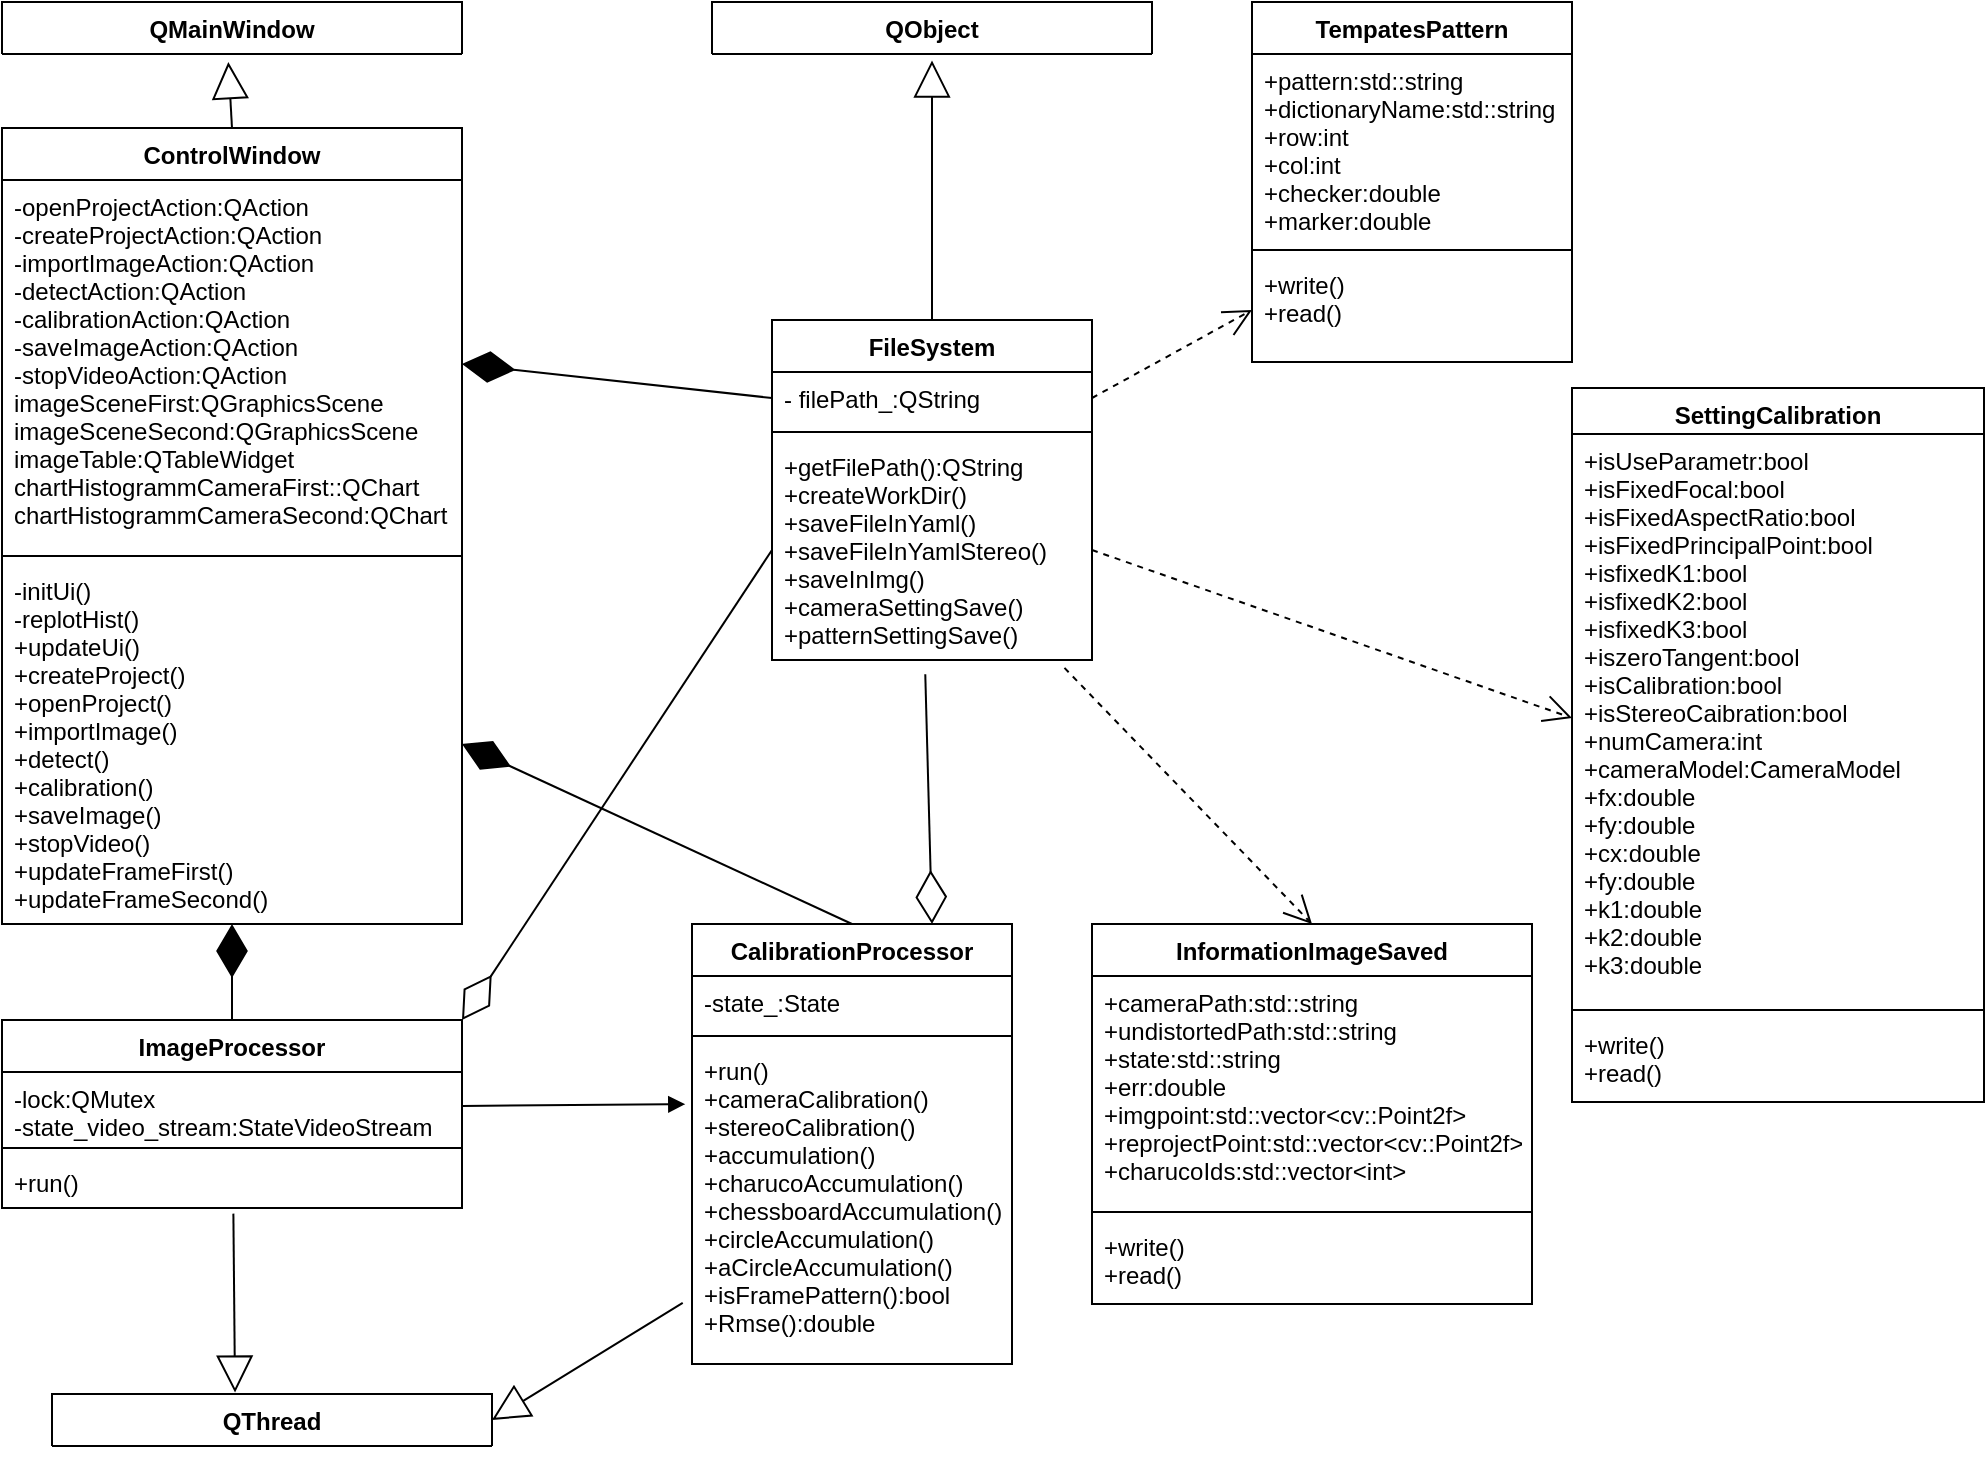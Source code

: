 <mxfile version="15.8.7" type="device"><diagram id="V3-y4yTWq0RZ5WtNDuc7" name="Страница 1"><mxGraphModel dx="1826" dy="927" grid="1" gridSize="10" guides="1" tooltips="1" connect="1" arrows="1" fold="1" page="1" pageScale="1" pageWidth="827" pageHeight="1169" math="0" shadow="0"><root><mxCell id="0"/><mxCell id="1" parent="0"/><mxCell id="D0PjfAQ8jLY-d1Gda0kv-1" value="ControlWindow" style="swimlane;fontStyle=1;align=center;verticalAlign=top;childLayout=stackLayout;horizontal=1;startSize=26;horizontalStack=0;resizeParent=1;resizeParentMax=0;resizeLast=0;collapsible=1;marginBottom=0;" vertex="1" parent="1"><mxGeometry x="45" y="87" width="230" height="398" as="geometry"><mxRectangle x="80" y="164" width="120" height="26" as="alternateBounds"/></mxGeometry></mxCell><mxCell id="D0PjfAQ8jLY-d1Gda0kv-2" value="-openProjectAction:QAction&#10;-createProjectAction:QAction&#10;-importImageAction:QAction&#10;-detectAction:QAction&#10;-calibrationAction:QAction&#10;-saveImageAction:QAction&#10;-stopVideoAction:QAction&#10;imageSceneFirst:QGraphicsScene&#10;imageSceneSecond:QGraphicsScene&#10;imageTable:QTableWidget&#10;chartHistogrammCameraFirst::QChart&#10;chartHistogrammCameraSecond:QChart&#10;&#10;&#10;&#10;&#10;&#10;&#10;&#10;&#10;&#10;&#10;" style="text;strokeColor=none;fillColor=none;align=left;verticalAlign=top;spacingLeft=4;spacingRight=4;overflow=hidden;rotatable=0;points=[[0,0.5],[1,0.5]];portConstraint=eastwest;" vertex="1" parent="D0PjfAQ8jLY-d1Gda0kv-1"><mxGeometry y="26" width="230" height="184" as="geometry"/></mxCell><mxCell id="D0PjfAQ8jLY-d1Gda0kv-3" value="" style="line;strokeWidth=1;fillColor=none;align=left;verticalAlign=middle;spacingTop=-1;spacingLeft=3;spacingRight=3;rotatable=0;labelPosition=right;points=[];portConstraint=eastwest;" vertex="1" parent="D0PjfAQ8jLY-d1Gda0kv-1"><mxGeometry y="210" width="230" height="8" as="geometry"/></mxCell><mxCell id="D0PjfAQ8jLY-d1Gda0kv-4" value="-initUi()&#10;-replotHist()&#10;+updateUi()&#10;+createProject()&#10;+openProject()&#10;+importImage()&#10;+detect()&#10;+calibration()&#10;+saveImage()&#10;+stopVideo()&#10;+updateFrameFirst()&#10;+updateFrameSecond()&#10;&#10;" style="text;strokeColor=none;fillColor=none;align=left;verticalAlign=top;spacingLeft=4;spacingRight=4;overflow=hidden;rotatable=0;points=[[0,0.5],[1,0.5]];portConstraint=eastwest;" vertex="1" parent="D0PjfAQ8jLY-d1Gda0kv-1"><mxGeometry y="218" width="230" height="180" as="geometry"/></mxCell><mxCell id="D0PjfAQ8jLY-d1Gda0kv-5" value="ImageProcessor" style="swimlane;fontStyle=1;align=center;verticalAlign=top;childLayout=stackLayout;horizontal=1;startSize=26;horizontalStack=0;resizeParent=1;resizeParentMax=0;resizeLast=0;collapsible=1;marginBottom=0;" vertex="1" parent="1"><mxGeometry x="45" y="533" width="230" height="94" as="geometry"/></mxCell><mxCell id="D0PjfAQ8jLY-d1Gda0kv-6" value="-lock:QMutex&#10;-state_video_stream:StateVideoStream" style="text;strokeColor=none;fillColor=none;align=left;verticalAlign=top;spacingLeft=4;spacingRight=4;overflow=hidden;rotatable=0;points=[[0,0.5],[1,0.5]];portConstraint=eastwest;" vertex="1" parent="D0PjfAQ8jLY-d1Gda0kv-5"><mxGeometry y="26" width="230" height="34" as="geometry"/></mxCell><mxCell id="D0PjfAQ8jLY-d1Gda0kv-7" value="" style="line;strokeWidth=1;fillColor=none;align=left;verticalAlign=middle;spacingTop=-1;spacingLeft=3;spacingRight=3;rotatable=0;labelPosition=right;points=[];portConstraint=eastwest;" vertex="1" parent="D0PjfAQ8jLY-d1Gda0kv-5"><mxGeometry y="60" width="230" height="8" as="geometry"/></mxCell><mxCell id="D0PjfAQ8jLY-d1Gda0kv-8" value="+run()" style="text;strokeColor=none;fillColor=none;align=left;verticalAlign=top;spacingLeft=4;spacingRight=4;overflow=hidden;rotatable=0;points=[[0,0.5],[1,0.5]];portConstraint=eastwest;" vertex="1" parent="D0PjfAQ8jLY-d1Gda0kv-5"><mxGeometry y="68" width="230" height="26" as="geometry"/></mxCell><mxCell id="D0PjfAQ8jLY-d1Gda0kv-9" value="CalibrationProcessor" style="swimlane;fontStyle=1;align=center;verticalAlign=top;childLayout=stackLayout;horizontal=1;startSize=26;horizontalStack=0;resizeParent=1;resizeParentMax=0;resizeLast=0;collapsible=1;marginBottom=0;" vertex="1" parent="1"><mxGeometry x="390" y="485" width="160" height="220" as="geometry"><mxRectangle x="340" y="340" width="150" height="26" as="alternateBounds"/></mxGeometry></mxCell><mxCell id="D0PjfAQ8jLY-d1Gda0kv-10" value="-state_:State" style="text;strokeColor=none;fillColor=none;align=left;verticalAlign=top;spacingLeft=4;spacingRight=4;overflow=hidden;rotatable=0;points=[[0,0.5],[1,0.5]];portConstraint=eastwest;" vertex="1" parent="D0PjfAQ8jLY-d1Gda0kv-9"><mxGeometry y="26" width="160" height="26" as="geometry"/></mxCell><mxCell id="D0PjfAQ8jLY-d1Gda0kv-11" value="" style="line;strokeWidth=1;fillColor=none;align=left;verticalAlign=middle;spacingTop=-1;spacingLeft=3;spacingRight=3;rotatable=0;labelPosition=right;points=[];portConstraint=eastwest;" vertex="1" parent="D0PjfAQ8jLY-d1Gda0kv-9"><mxGeometry y="52" width="160" height="8" as="geometry"/></mxCell><mxCell id="D0PjfAQ8jLY-d1Gda0kv-12" value="+run()&#10;+cameraCalibration()&#10;+stereoCalibration()&#10;+accumulation()&#10;+charucoAccumulation()&#10;+chessboardAccumulation()&#10;+circleAccumulation()&#10;+aCircleAccumulation()&#10;+isFramePattern():bool&#10;+Rmse():double" style="text;strokeColor=none;fillColor=none;align=left;verticalAlign=top;spacingLeft=4;spacingRight=4;overflow=hidden;rotatable=0;points=[[0,0.5],[1,0.5]];portConstraint=eastwest;" vertex="1" parent="D0PjfAQ8jLY-d1Gda0kv-9"><mxGeometry y="60" width="160" height="160" as="geometry"/></mxCell><mxCell id="D0PjfAQ8jLY-d1Gda0kv-13" value="FileSystem" style="swimlane;fontStyle=1;align=center;verticalAlign=top;childLayout=stackLayout;horizontal=1;startSize=26;horizontalStack=0;resizeParent=1;resizeParentMax=0;resizeLast=0;collapsible=1;marginBottom=0;" vertex="1" parent="1"><mxGeometry x="430" y="183" width="160" height="170" as="geometry"/></mxCell><mxCell id="D0PjfAQ8jLY-d1Gda0kv-14" value="- filePath_:QString" style="text;strokeColor=none;fillColor=none;align=left;verticalAlign=top;spacingLeft=4;spacingRight=4;overflow=hidden;rotatable=0;points=[[0,0.5],[1,0.5]];portConstraint=eastwest;" vertex="1" parent="D0PjfAQ8jLY-d1Gda0kv-13"><mxGeometry y="26" width="160" height="26" as="geometry"/></mxCell><mxCell id="D0PjfAQ8jLY-d1Gda0kv-15" value="" style="line;strokeWidth=1;fillColor=none;align=left;verticalAlign=middle;spacingTop=-1;spacingLeft=3;spacingRight=3;rotatable=0;labelPosition=right;points=[];portConstraint=eastwest;" vertex="1" parent="D0PjfAQ8jLY-d1Gda0kv-13"><mxGeometry y="52" width="160" height="8" as="geometry"/></mxCell><mxCell id="D0PjfAQ8jLY-d1Gda0kv-16" value="+getFilePath():QString&#10;+createWorkDir()&#10;+saveFileInYaml()&#10;+saveFileInYamlStereo()&#10;+saveInImg()&#10;+cameraSettingSave()&#10;+patternSettingSave()&#10;&#10;" style="text;strokeColor=none;fillColor=none;align=left;verticalAlign=top;spacingLeft=4;spacingRight=4;overflow=hidden;rotatable=0;points=[[0,0.5],[1,0.5]];portConstraint=eastwest;" vertex="1" parent="D0PjfAQ8jLY-d1Gda0kv-13"><mxGeometry y="60" width="160" height="110" as="geometry"/></mxCell><mxCell id="D0PjfAQ8jLY-d1Gda0kv-21" value="" style="endArrow=diamondThin;endFill=1;endSize=24;html=1;rounded=0;exitX=0;exitY=0.5;exitDx=0;exitDy=0;entryX=1;entryY=0.5;entryDx=0;entryDy=0;" edge="1" parent="1" source="D0PjfAQ8jLY-d1Gda0kv-14" target="D0PjfAQ8jLY-d1Gda0kv-2"><mxGeometry width="160" relative="1" as="geometry"><mxPoint x="520" y="310" as="sourcePoint"/><mxPoint x="460" y="290" as="targetPoint"/></mxGeometry></mxCell><mxCell id="D0PjfAQ8jLY-d1Gda0kv-27" value="QMainWindow" style="swimlane;fontStyle=1;align=center;verticalAlign=top;childLayout=stackLayout;horizontal=1;startSize=26;horizontalStack=0;resizeParent=1;resizeParentMax=0;resizeLast=0;collapsible=1;marginBottom=0;" vertex="1" collapsed="1" parent="1"><mxGeometry x="45" y="24" width="230" height="26" as="geometry"><mxRectangle x="80" y="10" width="160" height="86" as="alternateBounds"/></mxGeometry></mxCell><mxCell id="D0PjfAQ8jLY-d1Gda0kv-28" value="+ field: type" style="text;strokeColor=none;fillColor=none;align=left;verticalAlign=top;spacingLeft=4;spacingRight=4;overflow=hidden;rotatable=0;points=[[0,0.5],[1,0.5]];portConstraint=eastwest;" vertex="1" parent="D0PjfAQ8jLY-d1Gda0kv-27"><mxGeometry y="26" width="230" height="26" as="geometry"/></mxCell><mxCell id="D0PjfAQ8jLY-d1Gda0kv-29" value="" style="line;strokeWidth=1;fillColor=none;align=left;verticalAlign=middle;spacingTop=-1;spacingLeft=3;spacingRight=3;rotatable=0;labelPosition=right;points=[];portConstraint=eastwest;" vertex="1" parent="D0PjfAQ8jLY-d1Gda0kv-27"><mxGeometry y="52" width="230" height="8" as="geometry"/></mxCell><mxCell id="D0PjfAQ8jLY-d1Gda0kv-30" value="+ method(type): type" style="text;strokeColor=none;fillColor=none;align=left;verticalAlign=top;spacingLeft=4;spacingRight=4;overflow=hidden;rotatable=0;points=[[0,0.5],[1,0.5]];portConstraint=eastwest;" vertex="1" parent="D0PjfAQ8jLY-d1Gda0kv-27"><mxGeometry y="60" width="230" height="26" as="geometry"/></mxCell><mxCell id="D0PjfAQ8jLY-d1Gda0kv-32" value="QThread" style="swimlane;fontStyle=1;align=center;verticalAlign=top;childLayout=stackLayout;horizontal=1;startSize=26;horizontalStack=0;resizeParent=1;resizeParentMax=0;resizeLast=0;collapsible=1;marginBottom=0;" vertex="1" collapsed="1" parent="1"><mxGeometry x="70" y="720" width="220" height="26" as="geometry"><mxRectangle x="210" y="520" width="160" height="86" as="alternateBounds"/></mxGeometry></mxCell><mxCell id="D0PjfAQ8jLY-d1Gda0kv-33" value="+ field: type" style="text;strokeColor=none;fillColor=none;align=left;verticalAlign=top;spacingLeft=4;spacingRight=4;overflow=hidden;rotatable=0;points=[[0,0.5],[1,0.5]];portConstraint=eastwest;" vertex="1" parent="D0PjfAQ8jLY-d1Gda0kv-32"><mxGeometry y="26" width="220" height="26" as="geometry"/></mxCell><mxCell id="D0PjfAQ8jLY-d1Gda0kv-34" value="" style="line;strokeWidth=1;fillColor=none;align=left;verticalAlign=middle;spacingTop=-1;spacingLeft=3;spacingRight=3;rotatable=0;labelPosition=right;points=[];portConstraint=eastwest;" vertex="1" parent="D0PjfAQ8jLY-d1Gda0kv-32"><mxGeometry y="52" width="220" height="8" as="geometry"/></mxCell><mxCell id="D0PjfAQ8jLY-d1Gda0kv-35" value="+ method(type): type" style="text;strokeColor=none;fillColor=none;align=left;verticalAlign=top;spacingLeft=4;spacingRight=4;overflow=hidden;rotatable=0;points=[[0,0.5],[1,0.5]];portConstraint=eastwest;" vertex="1" parent="D0PjfAQ8jLY-d1Gda0kv-32"><mxGeometry y="60" width="220" height="26" as="geometry"/></mxCell><mxCell id="D0PjfAQ8jLY-d1Gda0kv-36" value="QObject" style="swimlane;fontStyle=1;align=center;verticalAlign=top;childLayout=stackLayout;horizontal=1;startSize=26;horizontalStack=0;resizeParent=1;resizeParentMax=0;resizeLast=0;collapsible=1;marginBottom=0;" vertex="1" collapsed="1" parent="1"><mxGeometry x="400" y="24" width="220" height="26" as="geometry"><mxRectangle x="430" y="10" width="160" height="86" as="alternateBounds"/></mxGeometry></mxCell><mxCell id="D0PjfAQ8jLY-d1Gda0kv-37" value="+ field: type" style="text;strokeColor=none;fillColor=none;align=left;verticalAlign=top;spacingLeft=4;spacingRight=4;overflow=hidden;rotatable=0;points=[[0,0.5],[1,0.5]];portConstraint=eastwest;" vertex="1" parent="D0PjfAQ8jLY-d1Gda0kv-36"><mxGeometry y="26" width="220" height="26" as="geometry"/></mxCell><mxCell id="D0PjfAQ8jLY-d1Gda0kv-38" value="" style="line;strokeWidth=1;fillColor=none;align=left;verticalAlign=middle;spacingTop=-1;spacingLeft=3;spacingRight=3;rotatable=0;labelPosition=right;points=[];portConstraint=eastwest;" vertex="1" parent="D0PjfAQ8jLY-d1Gda0kv-36"><mxGeometry y="52" width="220" height="8" as="geometry"/></mxCell><mxCell id="D0PjfAQ8jLY-d1Gda0kv-39" value="+ method(type): type" style="text;strokeColor=none;fillColor=none;align=left;verticalAlign=top;spacingLeft=4;spacingRight=4;overflow=hidden;rotatable=0;points=[[0,0.5],[1,0.5]];portConstraint=eastwest;" vertex="1" parent="D0PjfAQ8jLY-d1Gda0kv-36"><mxGeometry y="60" width="220" height="26" as="geometry"/></mxCell><mxCell id="D0PjfAQ8jLY-d1Gda0kv-40" value="" style="endArrow=block;endSize=16;endFill=0;html=1;rounded=0;exitX=0.503;exitY=1.108;exitDx=0;exitDy=0;exitPerimeter=0;entryX=0.416;entryY=-0.027;entryDx=0;entryDy=0;entryPerimeter=0;" edge="1" parent="1" source="D0PjfAQ8jLY-d1Gda0kv-8" target="D0PjfAQ8jLY-d1Gda0kv-32"><mxGeometry y="70" width="160" relative="1" as="geometry"><mxPoint x="280" y="460" as="sourcePoint"/><mxPoint x="440" y="460" as="targetPoint"/><mxPoint as="offset"/></mxGeometry></mxCell><mxCell id="D0PjfAQ8jLY-d1Gda0kv-41" value="" style="endArrow=block;endSize=16;endFill=0;html=1;rounded=0;exitX=-0.029;exitY=0.809;exitDx=0;exitDy=0;exitPerimeter=0;entryX=1;entryY=0.5;entryDx=0;entryDy=0;" edge="1" parent="1" source="D0PjfAQ8jLY-d1Gda0kv-12" target="D0PjfAQ8jLY-d1Gda0kv-32"><mxGeometry y="70" width="160" relative="1" as="geometry"><mxPoint x="260" y="710" as="sourcePoint"/><mxPoint x="519.52" y="571.19" as="targetPoint"/><mxPoint as="offset"/></mxGeometry></mxCell><mxCell id="D0PjfAQ8jLY-d1Gda0kv-42" value="" style="endArrow=block;endSize=16;endFill=0;html=1;rounded=0;exitX=0.5;exitY=0;exitDx=0;exitDy=0;entryX=0.492;entryY=1.154;entryDx=0;entryDy=0;entryPerimeter=0;" edge="1" parent="1" source="D0PjfAQ8jLY-d1Gda0kv-1" target="D0PjfAQ8jLY-d1Gda0kv-30"><mxGeometry y="70" width="160" relative="1" as="geometry"><mxPoint x="280.48" y="89.998" as="sourcePoint"/><mxPoint x="300" y="120" as="targetPoint"/><mxPoint as="offset"/></mxGeometry></mxCell><mxCell id="D0PjfAQ8jLY-d1Gda0kv-43" value="" style="endArrow=block;endSize=16;endFill=0;html=1;rounded=0;exitX=0.5;exitY=0;exitDx=0;exitDy=0;entryX=0.5;entryY=1.123;entryDx=0;entryDy=0;entryPerimeter=0;" edge="1" parent="1" source="D0PjfAQ8jLY-d1Gda0kv-13" target="D0PjfAQ8jLY-d1Gda0kv-39"><mxGeometry y="70" width="160" relative="1" as="geometry"><mxPoint x="709.21" y="369.998" as="sourcePoint"/><mxPoint x="619.997" y="461.19" as="targetPoint"/><mxPoint as="offset"/></mxGeometry></mxCell><mxCell id="D0PjfAQ8jLY-d1Gda0kv-46" value="" style="endArrow=diamondThin;endFill=1;endSize=24;html=1;rounded=0;exitX=0.5;exitY=0;exitDx=0;exitDy=0;" edge="1" parent="1" source="D0PjfAQ8jLY-d1Gda0kv-5" target="D0PjfAQ8jLY-d1Gda0kv-4"><mxGeometry width="160" relative="1" as="geometry"><mxPoint x="400" y="330" as="sourcePoint"/><mxPoint x="160" y="250" as="targetPoint"/></mxGeometry></mxCell><mxCell id="D0PjfAQ8jLY-d1Gda0kv-47" value="" style="endArrow=diamondThin;endFill=1;endSize=24;html=1;rounded=0;exitX=0.5;exitY=0;exitDx=0;exitDy=0;entryX=1;entryY=0.5;entryDx=0;entryDy=0;" edge="1" parent="1" source="D0PjfAQ8jLY-d1Gda0kv-9" target="D0PjfAQ8jLY-d1Gda0kv-4"><mxGeometry width="160" relative="1" as="geometry"><mxPoint x="170" y="350" as="sourcePoint"/><mxPoint x="170" y="260" as="targetPoint"/></mxGeometry></mxCell><mxCell id="D0PjfAQ8jLY-d1Gda0kv-48" value="" style="endArrow=diamondThin;endFill=0;endSize=24;html=1;rounded=0;exitX=0;exitY=0.5;exitDx=0;exitDy=0;entryX=1;entryY=0;entryDx=0;entryDy=0;" edge="1" parent="1" source="D0PjfAQ8jLY-d1Gda0kv-16" target="D0PjfAQ8jLY-d1Gda0kv-5"><mxGeometry width="160" relative="1" as="geometry"><mxPoint x="590" y="370" as="sourcePoint"/><mxPoint x="280" y="370" as="targetPoint"/></mxGeometry></mxCell><mxCell id="D0PjfAQ8jLY-d1Gda0kv-49" value="" style="endArrow=diamondThin;endFill=0;endSize=24;html=1;rounded=0;exitX=0.479;exitY=1.065;exitDx=0;exitDy=0;exitPerimeter=0;entryX=0.75;entryY=0;entryDx=0;entryDy=0;" edge="1" parent="1" source="D0PjfAQ8jLY-d1Gda0kv-16" target="D0PjfAQ8jLY-d1Gda0kv-9"><mxGeometry width="160" relative="1" as="geometry"><mxPoint x="700" y="400" as="sourcePoint"/><mxPoint x="550" y="330" as="targetPoint"/></mxGeometry></mxCell><mxCell id="D0PjfAQ8jLY-d1Gda0kv-63" value="" style="html=1;verticalAlign=bottom;endArrow=block;rounded=0;exitX=1;exitY=0.5;exitDx=0;exitDy=0;entryX=-0.021;entryY=0.188;entryDx=0;entryDy=0;entryPerimeter=0;" edge="1" parent="1" source="D0PjfAQ8jLY-d1Gda0kv-6" target="D0PjfAQ8jLY-d1Gda0kv-12"><mxGeometry y="50" width="80" relative="1" as="geometry"><mxPoint x="240" y="440" as="sourcePoint"/><mxPoint x="320" y="440" as="targetPoint"/><mxPoint as="offset"/></mxGeometry></mxCell><mxCell id="D0PjfAQ8jLY-d1Gda0kv-64" value="TempatesPattern" style="swimlane;fontStyle=1;align=center;verticalAlign=top;childLayout=stackLayout;horizontal=1;startSize=26;horizontalStack=0;resizeParent=1;resizeParentMax=0;resizeLast=0;collapsible=1;marginBottom=0;" vertex="1" parent="1"><mxGeometry x="670" y="24" width="160" height="180" as="geometry"/></mxCell><mxCell id="D0PjfAQ8jLY-d1Gda0kv-65" value="+pattern:std::string&#10;+dictionaryName:std::string&#10;+row:int&#10;+col:int&#10;+checker:double&#10;+marker:double" style="text;strokeColor=none;fillColor=none;align=left;verticalAlign=top;spacingLeft=4;spacingRight=4;overflow=hidden;rotatable=0;points=[[0,0.5],[1,0.5]];portConstraint=eastwest;" vertex="1" parent="D0PjfAQ8jLY-d1Gda0kv-64"><mxGeometry y="26" width="160" height="94" as="geometry"/></mxCell><mxCell id="D0PjfAQ8jLY-d1Gda0kv-66" value="" style="line;strokeWidth=1;fillColor=none;align=left;verticalAlign=middle;spacingTop=-1;spacingLeft=3;spacingRight=3;rotatable=0;labelPosition=right;points=[];portConstraint=eastwest;" vertex="1" parent="D0PjfAQ8jLY-d1Gda0kv-64"><mxGeometry y="120" width="160" height="8" as="geometry"/></mxCell><mxCell id="D0PjfAQ8jLY-d1Gda0kv-67" value="+write()&#10;+read()" style="text;strokeColor=none;fillColor=none;align=left;verticalAlign=top;spacingLeft=4;spacingRight=4;overflow=hidden;rotatable=0;points=[[0,0.5],[1,0.5]];portConstraint=eastwest;" vertex="1" parent="D0PjfAQ8jLY-d1Gda0kv-64"><mxGeometry y="128" width="160" height="52" as="geometry"/></mxCell><mxCell id="D0PjfAQ8jLY-d1Gda0kv-72" value="InformationImageSaved" style="swimlane;fontStyle=1;align=center;verticalAlign=top;childLayout=stackLayout;horizontal=1;startSize=26;horizontalStack=0;resizeParent=1;resizeParentMax=0;resizeLast=0;collapsible=1;marginBottom=0;" vertex="1" parent="1"><mxGeometry x="590" y="485" width="220" height="190" as="geometry"/></mxCell><mxCell id="D0PjfAQ8jLY-d1Gda0kv-73" value="+cameraPath:std::string&#10;+undistortedPath:std::string&#10;+state:std::string&#10;+err:double&#10;+imgpoint:std::vector&lt;cv::Point2f&gt;&#10;+reprojectPoint:std::vector&lt;cv::Point2f&gt;&#10;+charucoIds:std::vector&lt;int&gt;" style="text;strokeColor=none;fillColor=none;align=left;verticalAlign=top;spacingLeft=4;spacingRight=4;overflow=hidden;rotatable=0;points=[[0,0.5],[1,0.5]];portConstraint=eastwest;" vertex="1" parent="D0PjfAQ8jLY-d1Gda0kv-72"><mxGeometry y="26" width="220" height="114" as="geometry"/></mxCell><mxCell id="D0PjfAQ8jLY-d1Gda0kv-74" value="" style="line;strokeWidth=1;fillColor=none;align=left;verticalAlign=middle;spacingTop=-1;spacingLeft=3;spacingRight=3;rotatable=0;labelPosition=right;points=[];portConstraint=eastwest;" vertex="1" parent="D0PjfAQ8jLY-d1Gda0kv-72"><mxGeometry y="140" width="220" height="8" as="geometry"/></mxCell><mxCell id="D0PjfAQ8jLY-d1Gda0kv-75" value="+write()&#10;+read()" style="text;strokeColor=none;fillColor=none;align=left;verticalAlign=top;spacingLeft=4;spacingRight=4;overflow=hidden;rotatable=0;points=[[0,0.5],[1,0.5]];portConstraint=eastwest;" vertex="1" parent="D0PjfAQ8jLY-d1Gda0kv-72"><mxGeometry y="148" width="220" height="42" as="geometry"/></mxCell><mxCell id="D0PjfAQ8jLY-d1Gda0kv-76" value="SettingCalibration" style="swimlane;fontStyle=1;align=center;verticalAlign=top;childLayout=stackLayout;horizontal=1;startSize=23;horizontalStack=0;resizeParent=1;resizeParentMax=0;resizeLast=0;collapsible=1;marginBottom=0;direction=east;" vertex="1" parent="1"><mxGeometry x="830" y="217" width="206" height="357" as="geometry"/></mxCell><mxCell id="D0PjfAQ8jLY-d1Gda0kv-77" value="+isUseParametr:bool&#10;+isFixedFocal:bool&#10;+isFixedAspectRatio:bool&#10;+isFixedPrincipalPoint:bool&#10;+isfixedK1:bool&#10;+isfixedK2:bool&#10;+isfixedK3:bool&#10;+iszeroTangent:bool&#10;+isCalibration:bool&#10;+isStereoCaibration:bool&#10;+numCamera:int&#10;+cameraModel:CameraModel&#10;+fx:double&#10;+fy:double&#10;+cx:double&#10;+fy:double&#10;+k1:double&#10;+k2:double&#10;+k3:double&#10;" style="text;strokeColor=none;fillColor=none;align=left;verticalAlign=top;spacingLeft=4;spacingRight=4;overflow=hidden;rotatable=0;points=[[0,0.5],[1,0.5]];portConstraint=eastwest;" vertex="1" parent="D0PjfAQ8jLY-d1Gda0kv-76"><mxGeometry y="23" width="206" height="284" as="geometry"/></mxCell><mxCell id="D0PjfAQ8jLY-d1Gda0kv-78" value="" style="line;strokeWidth=1;fillColor=none;align=left;verticalAlign=middle;spacingTop=-1;spacingLeft=3;spacingRight=3;rotatable=0;labelPosition=right;points=[];portConstraint=eastwest;" vertex="1" parent="D0PjfAQ8jLY-d1Gda0kv-76"><mxGeometry y="307" width="206" height="8" as="geometry"/></mxCell><mxCell id="D0PjfAQ8jLY-d1Gda0kv-79" value="+write()&#10;+read()" style="text;strokeColor=none;fillColor=none;align=left;verticalAlign=top;spacingLeft=4;spacingRight=4;overflow=hidden;rotatable=0;points=[[0,0.5],[1,0.5]];portConstraint=eastwest;" vertex="1" parent="D0PjfAQ8jLY-d1Gda0kv-76"><mxGeometry y="315" width="206" height="42" as="geometry"/></mxCell><mxCell id="D0PjfAQ8jLY-d1Gda0kv-80" value="" style="endArrow=open;endSize=12;dashed=1;html=1;rounded=0;exitX=1;exitY=0.5;exitDx=0;exitDy=0;entryX=0;entryY=0.5;entryDx=0;entryDy=0;" edge="1" parent="1" source="D0PjfAQ8jLY-d1Gda0kv-14" target="D0PjfAQ8jLY-d1Gda0kv-67"><mxGeometry x="-0.331" y="-60" width="160" relative="1" as="geometry"><mxPoint x="690" y="340" as="sourcePoint"/><mxPoint x="850" y="340" as="targetPoint"/><mxPoint y="-1" as="offset"/></mxGeometry></mxCell><mxCell id="D0PjfAQ8jLY-d1Gda0kv-81" value="" style="endArrow=open;endSize=12;dashed=1;html=1;rounded=0;exitX=1;exitY=0.5;exitDx=0;exitDy=0;entryX=0;entryY=0.5;entryDx=0;entryDy=0;" edge="1" parent="1" source="D0PjfAQ8jLY-d1Gda0kv-16" target="D0PjfAQ8jLY-d1Gda0kv-77"><mxGeometry x="-0.331" y="-60" width="160" relative="1" as="geometry"><mxPoint x="605.76" y="300.68" as="sourcePoint"/><mxPoint x="700" y="214" as="targetPoint"/><mxPoint y="-1" as="offset"/></mxGeometry></mxCell><mxCell id="D0PjfAQ8jLY-d1Gda0kv-82" value="" style="endArrow=open;endSize=12;dashed=1;html=1;rounded=0;exitX=0.914;exitY=1.036;exitDx=0;exitDy=0;entryX=0.5;entryY=0;entryDx=0;entryDy=0;exitPerimeter=0;" edge="1" parent="1" source="D0PjfAQ8jLY-d1Gda0kv-16" target="D0PjfAQ8jLY-d1Gda0kv-72"><mxGeometry x="-0.331" y="-60" width="160" relative="1" as="geometry"><mxPoint x="615.76" y="310.68" as="sourcePoint"/><mxPoint x="710" y="224" as="targetPoint"/><mxPoint y="-1" as="offset"/></mxGeometry></mxCell></root></mxGraphModel></diagram></mxfile>
